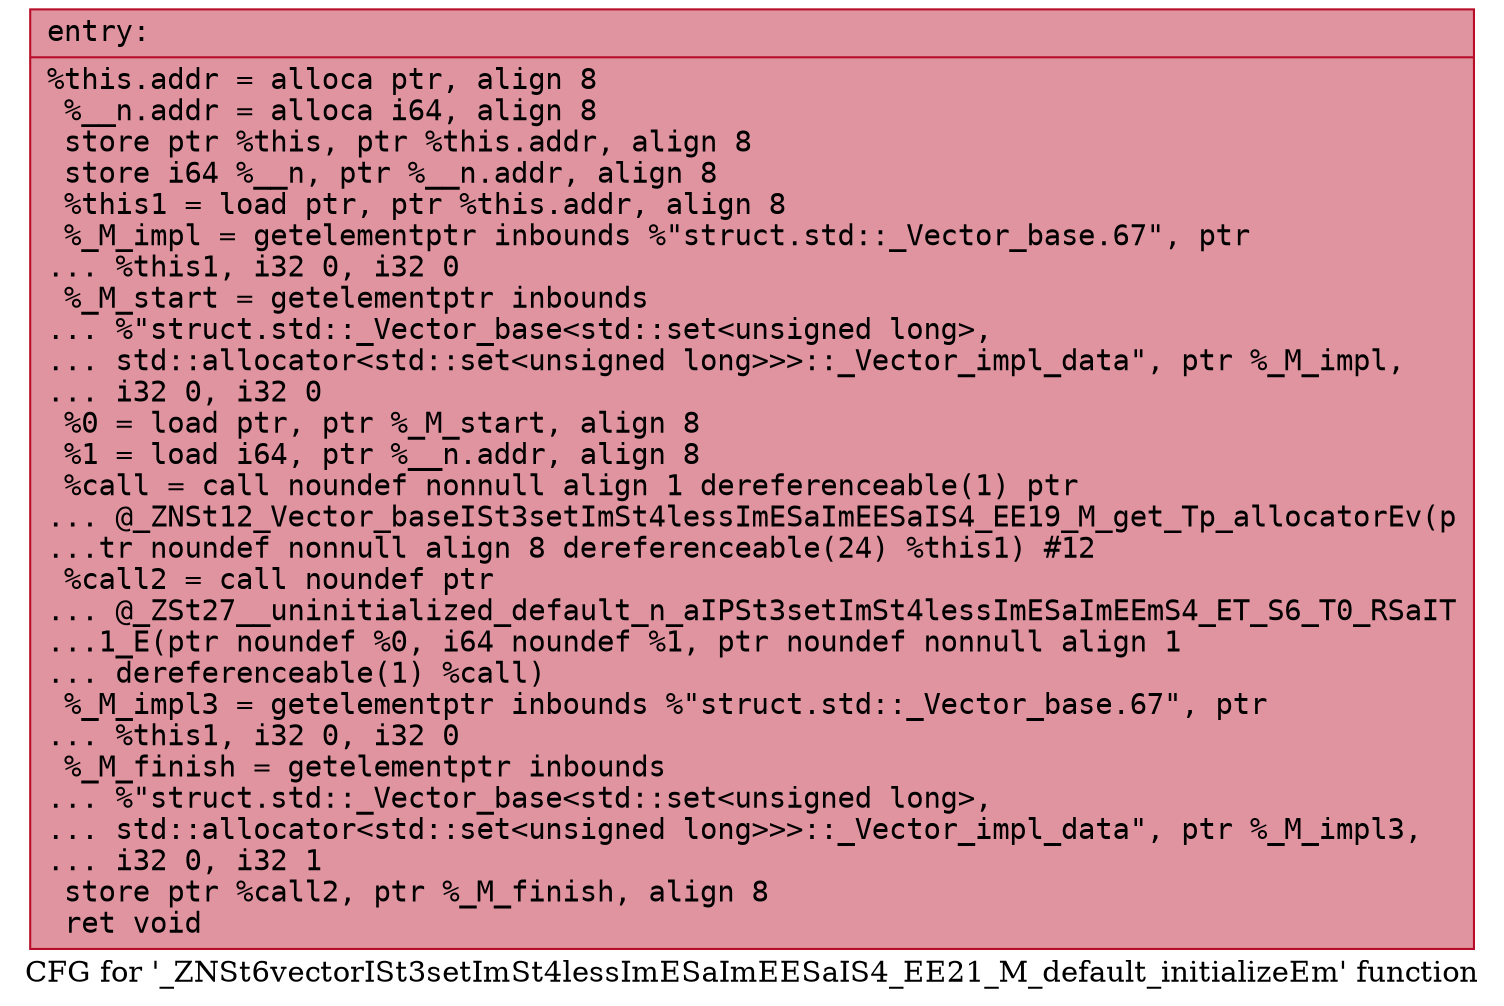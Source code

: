 digraph "CFG for '_ZNSt6vectorISt3setImSt4lessImESaImEESaIS4_EE21_M_default_initializeEm' function" {
	label="CFG for '_ZNSt6vectorISt3setImSt4lessImESaImEESaIS4_EE21_M_default_initializeEm' function";

	Node0x560dca0f20a0 [shape=record,color="#b70d28ff", style=filled, fillcolor="#b70d2870" fontname="Courier",label="{entry:\l|  %this.addr = alloca ptr, align 8\l  %__n.addr = alloca i64, align 8\l  store ptr %this, ptr %this.addr, align 8\l  store i64 %__n, ptr %__n.addr, align 8\l  %this1 = load ptr, ptr %this.addr, align 8\l  %_M_impl = getelementptr inbounds %\"struct.std::_Vector_base.67\", ptr\l... %this1, i32 0, i32 0\l  %_M_start = getelementptr inbounds\l... %\"struct.std::_Vector_base\<std::set\<unsigned long\>,\l... std::allocator\<std::set\<unsigned long\>\>\>::_Vector_impl_data\", ptr %_M_impl,\l... i32 0, i32 0\l  %0 = load ptr, ptr %_M_start, align 8\l  %1 = load i64, ptr %__n.addr, align 8\l  %call = call noundef nonnull align 1 dereferenceable(1) ptr\l... @_ZNSt12_Vector_baseISt3setImSt4lessImESaImEESaIS4_EE19_M_get_Tp_allocatorEv(p\l...tr noundef nonnull align 8 dereferenceable(24) %this1) #12\l  %call2 = call noundef ptr\l... @_ZSt27__uninitialized_default_n_aIPSt3setImSt4lessImESaImEEmS4_ET_S6_T0_RSaIT\l...1_E(ptr noundef %0, i64 noundef %1, ptr noundef nonnull align 1\l... dereferenceable(1) %call)\l  %_M_impl3 = getelementptr inbounds %\"struct.std::_Vector_base.67\", ptr\l... %this1, i32 0, i32 0\l  %_M_finish = getelementptr inbounds\l... %\"struct.std::_Vector_base\<std::set\<unsigned long\>,\l... std::allocator\<std::set\<unsigned long\>\>\>::_Vector_impl_data\", ptr %_M_impl3,\l... i32 0, i32 1\l  store ptr %call2, ptr %_M_finish, align 8\l  ret void\l}"];
}
